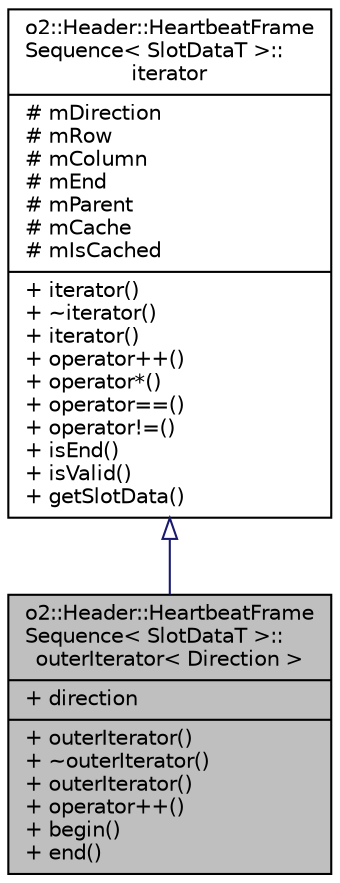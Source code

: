 digraph "o2::Header::HeartbeatFrameSequence&lt; SlotDataT &gt;::outerIterator&lt; Direction &gt;"
{
 // INTERACTIVE_SVG=YES
  bgcolor="transparent";
  edge [fontname="Helvetica",fontsize="10",labelfontname="Helvetica",labelfontsize="10"];
  node [fontname="Helvetica",fontsize="10",shape=record];
  Node1 [label="{o2::Header::HeartbeatFrame\lSequence\< SlotDataT \>::\louterIterator\< Direction \>\n|+ direction\l|+ outerIterator()\l+ ~outerIterator()\l+ outerIterator()\l+ operator++()\l+ begin()\l+ end()\l}",height=0.2,width=0.4,color="black", fillcolor="grey75", style="filled" fontcolor="black"];
  Node2 -> Node1 [dir="back",color="midnightblue",fontsize="10",style="solid",arrowtail="onormal",fontname="Helvetica"];
  Node2 [label="{o2::Header::HeartbeatFrame\lSequence\< SlotDataT \>::\literator\n|# mDirection\l# mRow\l# mColumn\l# mEnd\l# mParent\l# mCache\l# mIsCached\l|+ iterator()\l+ ~iterator()\l+ iterator()\l+ operator++()\l+ operator*()\l+ operator==()\l+ operator!=()\l+ isEnd()\l+ isValid()\l+ getSlotData()\l}",height=0.2,width=0.4,color="black",URL="$d6/df6/classo2_1_1Header_1_1HeartbeatFrameSequence_1_1iterator.html",tooltip="Iterator class for configurable direction, i.e. either row or column. "];
}
